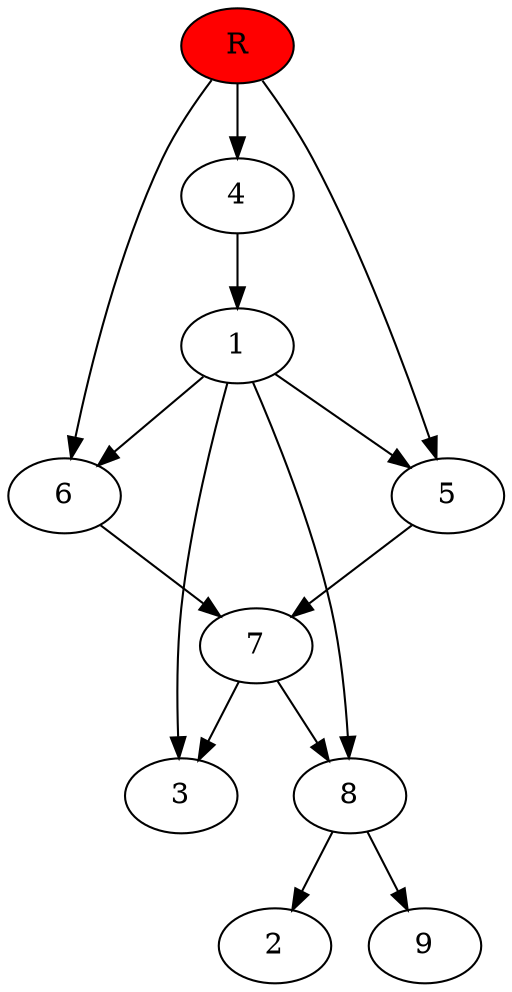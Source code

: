 digraph prb7421 {
	1
	2
	3
	4
	5
	6
	7
	8
	R [fillcolor="#ff0000" style=filled]
	1 -> 3
	1 -> 5
	1 -> 6
	1 -> 8
	4 -> 1
	5 -> 7
	6 -> 7
	7 -> 3
	7 -> 8
	8 -> 2
	8 -> 9
	R -> 4
	R -> 5
	R -> 6
}
